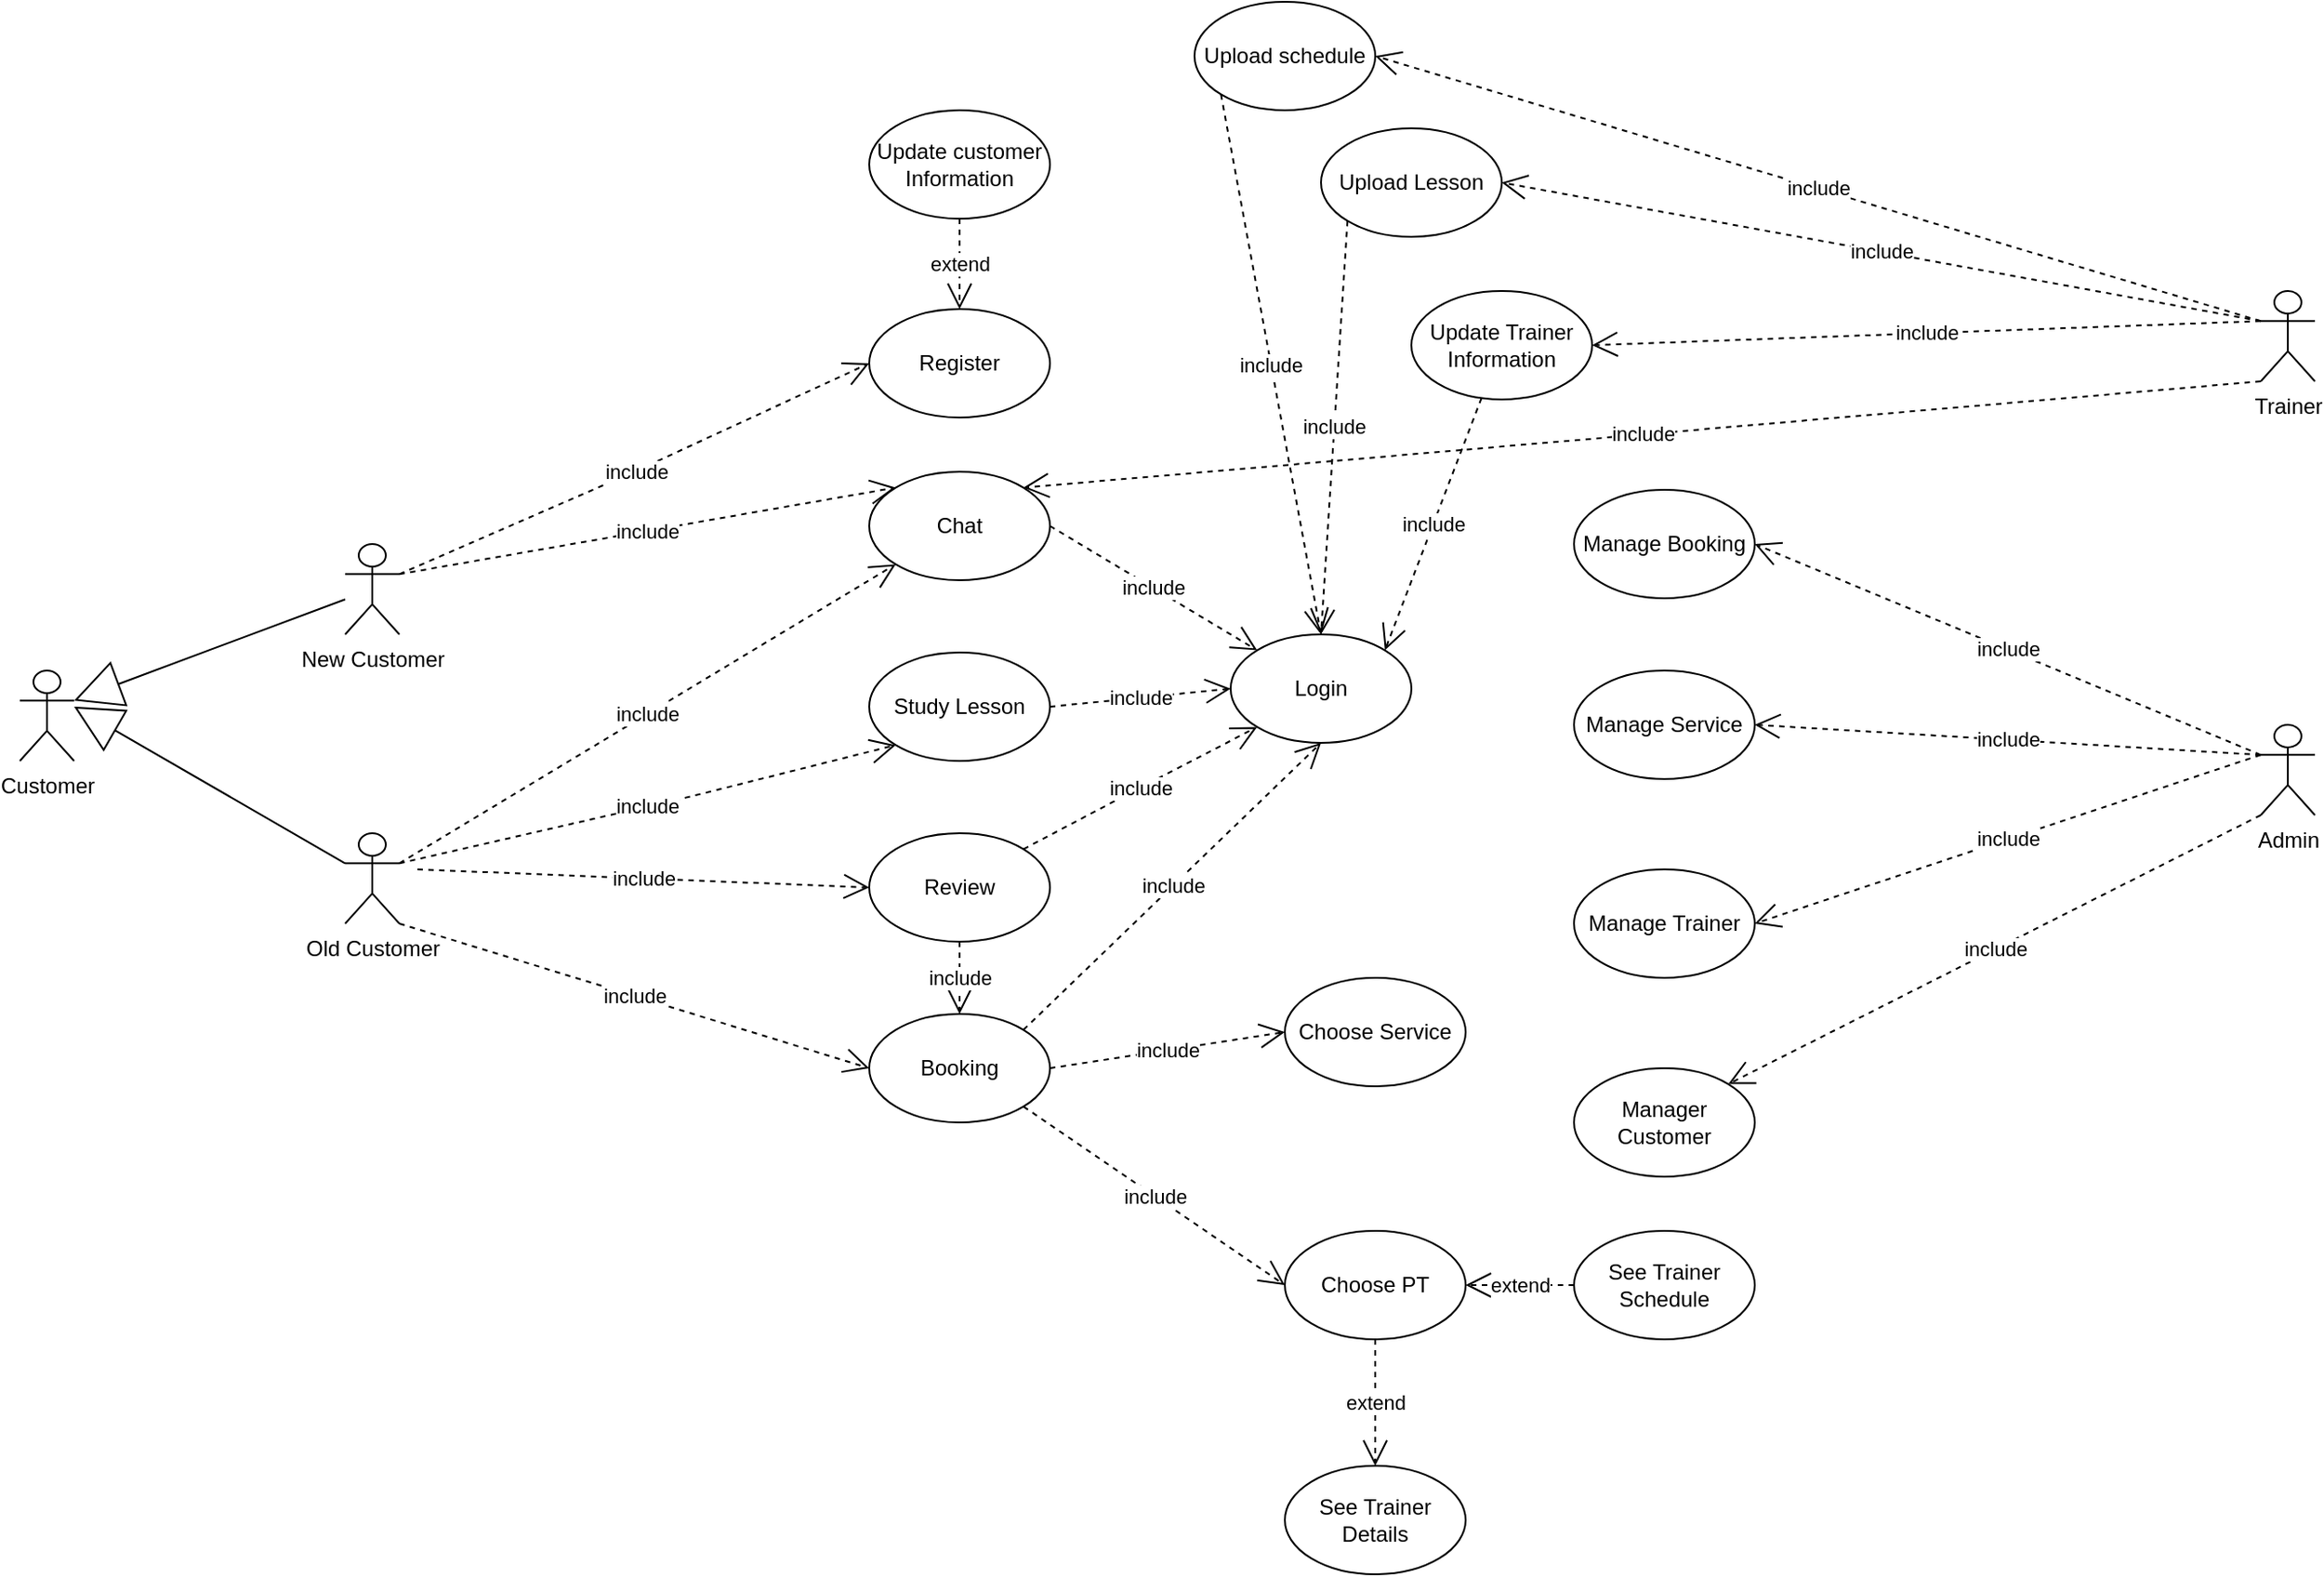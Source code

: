 <mxfile version="13.7.9" type="github">
  <diagram id="rZBaU04stiPMk3SZJmmc" name="Page-1">
    <mxGraphModel dx="1426" dy="783" grid="1" gridSize="10" guides="1" tooltips="1" connect="1" arrows="1" fold="1" page="1" pageScale="1" pageWidth="1100" pageHeight="1700" math="0" shadow="0">
      <root>
        <mxCell id="0" />
        <mxCell id="1" parent="0" />
        <mxCell id="SoXF86wuX2_m7fPJKhFs-39" value="Customer" style="shape=umlActor;verticalLabelPosition=bottom;verticalAlign=top;html=1;labelPosition=center;align=center;" parent="1" vertex="1">
          <mxGeometry x="170" y="1210" width="30" height="50" as="geometry" />
        </mxCell>
        <mxCell id="SoXF86wuX2_m7fPJKhFs-41" value="New Customer" style="shape=umlActor;verticalLabelPosition=bottom;verticalAlign=top;html=1;labelPosition=center;align=center;" parent="1" vertex="1">
          <mxGeometry x="350" y="1140" width="30" height="50" as="geometry" />
        </mxCell>
        <mxCell id="SoXF86wuX2_m7fPJKhFs-42" value="Old Customer" style="shape=umlActor;verticalLabelPosition=bottom;verticalAlign=top;html=1;labelPosition=center;align=center;" parent="1" vertex="1">
          <mxGeometry x="350" y="1300" width="30" height="50" as="geometry" />
        </mxCell>
        <mxCell id="SoXF86wuX2_m7fPJKhFs-43" value="Chat" style="ellipse;whiteSpace=wrap;html=1;" parent="1" vertex="1">
          <mxGeometry x="640" y="1100" width="100" height="60" as="geometry" />
        </mxCell>
        <mxCell id="SoXF86wuX2_m7fPJKhFs-44" value="Register" style="ellipse;whiteSpace=wrap;html=1;" parent="1" vertex="1">
          <mxGeometry x="640" y="1010" width="100" height="60" as="geometry" />
        </mxCell>
        <mxCell id="SoXF86wuX2_m7fPJKhFs-45" value="Trainer" style="shape=umlActor;verticalLabelPosition=bottom;verticalAlign=top;html=1;labelPosition=center;align=center;" parent="1" vertex="1">
          <mxGeometry x="1410" y="1000" width="30" height="50" as="geometry" />
        </mxCell>
        <mxCell id="SoXF86wuX2_m7fPJKhFs-46" value="Admin" style="shape=umlActor;verticalLabelPosition=bottom;verticalAlign=top;html=1;labelPosition=center;align=center;" parent="1" vertex="1">
          <mxGeometry x="1410" y="1240" width="30" height="50" as="geometry" />
        </mxCell>
        <mxCell id="SoXF86wuX2_m7fPJKhFs-47" value="Study Lesson" style="ellipse;whiteSpace=wrap;html=1;" parent="1" vertex="1">
          <mxGeometry x="640" y="1200" width="100" height="60" as="geometry" />
        </mxCell>
        <mxCell id="SoXF86wuX2_m7fPJKhFs-48" value="Review" style="ellipse;whiteSpace=wrap;html=1;" parent="1" vertex="1">
          <mxGeometry x="640" y="1300" width="100" height="60" as="geometry" />
        </mxCell>
        <mxCell id="SoXF86wuX2_m7fPJKhFs-49" value="Booking" style="ellipse;whiteSpace=wrap;html=1;" parent="1" vertex="1">
          <mxGeometry x="640" y="1400" width="100" height="60" as="geometry" />
        </mxCell>
        <mxCell id="SoXF86wuX2_m7fPJKhFs-50" value="Upload Lesson" style="ellipse;whiteSpace=wrap;html=1;" parent="1" vertex="1">
          <mxGeometry x="890" y="910" width="100" height="60" as="geometry" />
        </mxCell>
        <mxCell id="SoXF86wuX2_m7fPJKhFs-51" value="Login" style="ellipse;whiteSpace=wrap;html=1;" parent="1" vertex="1">
          <mxGeometry x="840" y="1190" width="100" height="60" as="geometry" />
        </mxCell>
        <mxCell id="SoXF86wuX2_m7fPJKhFs-52" value="Choose PT" style="ellipse;whiteSpace=wrap;html=1;" parent="1" vertex="1">
          <mxGeometry x="870" y="1520" width="100" height="60" as="geometry" />
        </mxCell>
        <mxCell id="SoXF86wuX2_m7fPJKhFs-53" value="Choose Service" style="ellipse;whiteSpace=wrap;html=1;" parent="1" vertex="1">
          <mxGeometry x="870" y="1380" width="100" height="60" as="geometry" />
        </mxCell>
        <mxCell id="SoXF86wuX2_m7fPJKhFs-54" value="Manage Service" style="ellipse;whiteSpace=wrap;html=1;" parent="1" vertex="1">
          <mxGeometry x="1030" y="1210" width="100" height="60" as="geometry" />
        </mxCell>
        <mxCell id="Vi-9CoD4SaAg4djCjcxH-1" value="Manage Booking" style="ellipse;whiteSpace=wrap;html=1;" vertex="1" parent="1">
          <mxGeometry x="1030" y="1110" width="100" height="60" as="geometry" />
        </mxCell>
        <mxCell id="Vi-9CoD4SaAg4djCjcxH-2" value="Manage Trainer" style="ellipse;whiteSpace=wrap;html=1;" vertex="1" parent="1">
          <mxGeometry x="1030" y="1320" width="100" height="60" as="geometry" />
        </mxCell>
        <mxCell id="Vi-9CoD4SaAg4djCjcxH-3" value="Manager Customer" style="ellipse;whiteSpace=wrap;html=1;" vertex="1" parent="1">
          <mxGeometry x="1030" y="1430" width="100" height="60" as="geometry" />
        </mxCell>
        <mxCell id="Vi-9CoD4SaAg4djCjcxH-5" value="" style="endArrow=block;endFill=0;endSize=24;html=1;entryX=1;entryY=0.333;entryDx=0;entryDy=0;entryPerimeter=0;" edge="1" parent="1" source="SoXF86wuX2_m7fPJKhFs-41" target="SoXF86wuX2_m7fPJKhFs-39">
          <mxGeometry width="160" relative="1" as="geometry">
            <mxPoint x="140" y="1370" as="sourcePoint" />
            <mxPoint x="300" y="1370" as="targetPoint" />
          </mxGeometry>
        </mxCell>
        <mxCell id="Vi-9CoD4SaAg4djCjcxH-6" value="" style="endArrow=block;endFill=0;endSize=24;html=1;exitX=0;exitY=0.333;exitDx=0;exitDy=0;exitPerimeter=0;" edge="1" parent="1" source="SoXF86wuX2_m7fPJKhFs-42">
          <mxGeometry width="160" relative="1" as="geometry">
            <mxPoint x="200" y="1370" as="sourcePoint" />
            <mxPoint x="200" y="1230" as="targetPoint" />
          </mxGeometry>
        </mxCell>
        <mxCell id="Vi-9CoD4SaAg4djCjcxH-7" value="include" style="endArrow=open;endSize=12;dashed=1;html=1;exitX=1;exitY=0.333;exitDx=0;exitDy=0;exitPerimeter=0;entryX=0;entryY=0.5;entryDx=0;entryDy=0;" edge="1" parent="1" source="SoXF86wuX2_m7fPJKhFs-41" target="SoXF86wuX2_m7fPJKhFs-44">
          <mxGeometry width="160" relative="1" as="geometry">
            <mxPoint x="460" y="1020" as="sourcePoint" />
            <mxPoint x="620" y="1020" as="targetPoint" />
            <Array as="points">
              <mxPoint x="510" y="1100" />
            </Array>
          </mxGeometry>
        </mxCell>
        <mxCell id="Vi-9CoD4SaAg4djCjcxH-8" value="include" style="endArrow=open;endSize=12;dashed=1;html=1;exitX=1;exitY=0.333;exitDx=0;exitDy=0;exitPerimeter=0;entryX=0;entryY=1;entryDx=0;entryDy=0;" edge="1" parent="1" source="SoXF86wuX2_m7fPJKhFs-42" target="SoXF86wuX2_m7fPJKhFs-43">
          <mxGeometry width="160" relative="1" as="geometry">
            <mxPoint x="380" y="1320" as="sourcePoint" />
            <mxPoint x="640.0" y="1203.333" as="targetPoint" />
            <Array as="points" />
          </mxGeometry>
        </mxCell>
        <mxCell id="Vi-9CoD4SaAg4djCjcxH-9" value="include" style="endArrow=open;endSize=12;dashed=1;html=1;exitX=1;exitY=0.333;exitDx=0;exitDy=0;exitPerimeter=0;entryX=0;entryY=1;entryDx=0;entryDy=0;" edge="1" parent="1" source="SoXF86wuX2_m7fPJKhFs-42" target="SoXF86wuX2_m7fPJKhFs-47">
          <mxGeometry width="160" relative="1" as="geometry">
            <mxPoint x="410" y="1336.67" as="sourcePoint" />
            <mxPoint x="670.0" y="1220.003" as="targetPoint" />
            <Array as="points">
              <mxPoint x="540" y="1280.003" />
            </Array>
          </mxGeometry>
        </mxCell>
        <mxCell id="Vi-9CoD4SaAg4djCjcxH-10" value="include" style="endArrow=open;endSize=12;dashed=1;html=1;entryX=0;entryY=0.5;entryDx=0;entryDy=0;" edge="1" parent="1" target="SoXF86wuX2_m7fPJKhFs-48">
          <mxGeometry width="160" relative="1" as="geometry">
            <mxPoint x="390" y="1320" as="sourcePoint" />
            <mxPoint x="690.0" y="1243.333" as="targetPoint" />
            <Array as="points" />
          </mxGeometry>
        </mxCell>
        <mxCell id="Vi-9CoD4SaAg4djCjcxH-11" value="include" style="endArrow=open;endSize=12;dashed=1;html=1;exitX=1;exitY=1;exitDx=0;exitDy=0;exitPerimeter=0;entryX=0;entryY=0.5;entryDx=0;entryDy=0;" edge="1" parent="1" source="SoXF86wuX2_m7fPJKhFs-42" target="SoXF86wuX2_m7fPJKhFs-49">
          <mxGeometry width="160" relative="1" as="geometry">
            <mxPoint x="460" y="1440" as="sourcePoint" />
            <mxPoint x="720.0" y="1323.333" as="targetPoint" />
            <Array as="points" />
          </mxGeometry>
        </mxCell>
        <mxCell id="Vi-9CoD4SaAg4djCjcxH-12" value="include" style="endArrow=open;endSize=12;dashed=1;html=1;exitX=1;exitY=0.5;exitDx=0;exitDy=0;entryX=0;entryY=0.5;entryDx=0;entryDy=0;" edge="1" parent="1" source="SoXF86wuX2_m7fPJKhFs-49" target="SoXF86wuX2_m7fPJKhFs-53">
          <mxGeometry width="160" relative="1" as="geometry">
            <mxPoint x="780" y="1500" as="sourcePoint" />
            <mxPoint x="1040.0" y="1383.333" as="targetPoint" />
            <Array as="points" />
          </mxGeometry>
        </mxCell>
        <mxCell id="Vi-9CoD4SaAg4djCjcxH-13" value="include" style="endArrow=open;endSize=12;dashed=1;html=1;exitX=1;exitY=1;exitDx=0;exitDy=0;entryX=0;entryY=0.5;entryDx=0;entryDy=0;" edge="1" parent="1" source="SoXF86wuX2_m7fPJKhFs-49" target="SoXF86wuX2_m7fPJKhFs-52">
          <mxGeometry width="160" relative="1" as="geometry">
            <mxPoint x="730" y="1510" as="sourcePoint" />
            <mxPoint x="990.0" y="1393.333" as="targetPoint" />
            <Array as="points" />
          </mxGeometry>
        </mxCell>
        <mxCell id="Vi-9CoD4SaAg4djCjcxH-14" value="include" style="endArrow=open;endSize=12;dashed=1;html=1;entryX=0.5;entryY=0;entryDx=0;entryDy=0;exitX=0.5;exitY=1;exitDx=0;exitDy=0;" edge="1" parent="1" source="SoXF86wuX2_m7fPJKhFs-48" target="SoXF86wuX2_m7fPJKhFs-49">
          <mxGeometry width="160" relative="1" as="geometry">
            <mxPoint x="760" y="1360" as="sourcePoint" />
            <mxPoint x="1020.0" y="1243.333" as="targetPoint" />
            <Array as="points" />
          </mxGeometry>
        </mxCell>
        <mxCell id="Vi-9CoD4SaAg4djCjcxH-15" value="include" style="endArrow=open;endSize=12;dashed=1;html=1;exitX=1;exitY=0;exitDx=0;exitDy=0;entryX=0;entryY=1;entryDx=0;entryDy=0;" edge="1" parent="1" source="SoXF86wuX2_m7fPJKhFs-48" target="SoXF86wuX2_m7fPJKhFs-51">
          <mxGeometry width="160" relative="1" as="geometry">
            <mxPoint x="800" y="1320" as="sourcePoint" />
            <mxPoint x="1060.0" y="1203.333" as="targetPoint" />
            <Array as="points">
              <mxPoint x="780" y="1280" />
            </Array>
          </mxGeometry>
        </mxCell>
        <mxCell id="Vi-9CoD4SaAg4djCjcxH-16" value="include" style="endArrow=open;endSize=12;dashed=1;html=1;exitX=1;exitY=0.5;exitDx=0;exitDy=0;entryX=0;entryY=0.5;entryDx=0;entryDy=0;" edge="1" parent="1" source="SoXF86wuX2_m7fPJKhFs-47" target="SoXF86wuX2_m7fPJKhFs-51">
          <mxGeometry width="160" relative="1" as="geometry">
            <mxPoint x="790" y="1100" as="sourcePoint" />
            <mxPoint x="1050.0" y="983.333" as="targetPoint" />
            <Array as="points" />
          </mxGeometry>
        </mxCell>
        <mxCell id="Vi-9CoD4SaAg4djCjcxH-18" value="include" style="endArrow=open;endSize=12;dashed=1;html=1;exitX=1;exitY=0.5;exitDx=0;exitDy=0;entryX=0;entryY=0;entryDx=0;entryDy=0;" edge="1" parent="1" source="SoXF86wuX2_m7fPJKhFs-43" target="SoXF86wuX2_m7fPJKhFs-51">
          <mxGeometry width="160" relative="1" as="geometry">
            <mxPoint x="820" y="1100" as="sourcePoint" />
            <mxPoint x="1080.0" y="983.333" as="targetPoint" />
            <Array as="points" />
          </mxGeometry>
        </mxCell>
        <mxCell id="Vi-9CoD4SaAg4djCjcxH-19" value="include" style="endArrow=open;endSize=12;dashed=1;html=1;exitX=0;exitY=1;exitDx=0;exitDy=0;exitPerimeter=0;entryX=1;entryY=0;entryDx=0;entryDy=0;" edge="1" parent="1" source="SoXF86wuX2_m7fPJKhFs-45" target="SoXF86wuX2_m7fPJKhFs-43">
          <mxGeometry width="160" relative="1" as="geometry">
            <mxPoint x="990" y="1030" as="sourcePoint" />
            <mxPoint x="1250.0" y="913.333" as="targetPoint" />
            <Array as="points" />
          </mxGeometry>
        </mxCell>
        <mxCell id="Vi-9CoD4SaAg4djCjcxH-20" value="include" style="endArrow=open;endSize=12;dashed=1;html=1;exitX=0;exitY=1;exitDx=0;exitDy=0;exitPerimeter=0;entryX=1;entryY=0;entryDx=0;entryDy=0;" edge="1" parent="1" source="SoXF86wuX2_m7fPJKhFs-46" target="Vi-9CoD4SaAg4djCjcxH-3">
          <mxGeometry width="160" relative="1" as="geometry">
            <mxPoint x="1270" y="1530" as="sourcePoint" />
            <mxPoint x="1530.0" y="1413.333" as="targetPoint" />
            <Array as="points" />
          </mxGeometry>
        </mxCell>
        <mxCell id="Vi-9CoD4SaAg4djCjcxH-21" value="include" style="endArrow=open;endSize=12;dashed=1;html=1;exitX=0;exitY=0.333;exitDx=0;exitDy=0;exitPerimeter=0;entryX=1;entryY=0.5;entryDx=0;entryDy=0;" edge="1" parent="1" source="SoXF86wuX2_m7fPJKhFs-46" target="Vi-9CoD4SaAg4djCjcxH-2">
          <mxGeometry width="160" relative="1" as="geometry">
            <mxPoint x="1180" y="1190" as="sourcePoint" />
            <mxPoint x="1440.0" y="1073.333" as="targetPoint" />
            <Array as="points" />
          </mxGeometry>
        </mxCell>
        <mxCell id="Vi-9CoD4SaAg4djCjcxH-22" value="include" style="endArrow=open;endSize=12;dashed=1;html=1;exitX=0;exitY=0.333;exitDx=0;exitDy=0;exitPerimeter=0;entryX=1;entryY=0.5;entryDx=0;entryDy=0;" edge="1" parent="1" source="SoXF86wuX2_m7fPJKhFs-46" target="SoXF86wuX2_m7fPJKhFs-54">
          <mxGeometry width="160" relative="1" as="geometry">
            <mxPoint x="1200" y="1170" as="sourcePoint" />
            <mxPoint x="1460.0" y="1053.333" as="targetPoint" />
            <Array as="points" />
          </mxGeometry>
        </mxCell>
        <mxCell id="Vi-9CoD4SaAg4djCjcxH-23" value="include" style="endArrow=open;endSize=12;dashed=1;html=1;exitX=0;exitY=0.333;exitDx=0;exitDy=0;exitPerimeter=0;entryX=1;entryY=0.5;entryDx=0;entryDy=0;" edge="1" parent="1" source="SoXF86wuX2_m7fPJKhFs-46" target="Vi-9CoD4SaAg4djCjcxH-1">
          <mxGeometry width="160" relative="1" as="geometry">
            <mxPoint x="1190" y="1120" as="sourcePoint" />
            <mxPoint x="1450.0" y="1003.333" as="targetPoint" />
            <Array as="points" />
          </mxGeometry>
        </mxCell>
        <mxCell id="Vi-9CoD4SaAg4djCjcxH-24" value="include" style="endArrow=open;endSize=12;dashed=1;html=1;exitX=1;exitY=0.333;exitDx=0;exitDy=0;exitPerimeter=0;entryX=0;entryY=0;entryDx=0;entryDy=0;" edge="1" parent="1" source="SoXF86wuX2_m7fPJKhFs-41" target="SoXF86wuX2_m7fPJKhFs-43">
          <mxGeometry width="160" relative="1" as="geometry">
            <mxPoint x="480" y="970" as="sourcePoint" />
            <mxPoint x="740.0" y="853.333" as="targetPoint" />
            <Array as="points" />
          </mxGeometry>
        </mxCell>
        <mxCell id="Vi-9CoD4SaAg4djCjcxH-25" value="include" style="endArrow=open;endSize=12;dashed=1;html=1;exitX=0;exitY=0.333;exitDx=0;exitDy=0;exitPerimeter=0;entryX=1;entryY=0.5;entryDx=0;entryDy=0;" edge="1" parent="1" source="SoXF86wuX2_m7fPJKhFs-45" target="SoXF86wuX2_m7fPJKhFs-50">
          <mxGeometry width="160" relative="1" as="geometry">
            <mxPoint x="1030" y="980" as="sourcePoint" />
            <mxPoint x="1290.0" y="863.333" as="targetPoint" />
            <Array as="points" />
          </mxGeometry>
        </mxCell>
        <mxCell id="Vi-9CoD4SaAg4djCjcxH-26" value="include" style="endArrow=open;endSize=12;dashed=1;html=1;exitX=1;exitY=0;exitDx=0;exitDy=0;entryX=0.5;entryY=1;entryDx=0;entryDy=0;" edge="1" parent="1" source="SoXF86wuX2_m7fPJKhFs-49" target="SoXF86wuX2_m7fPJKhFs-51">
          <mxGeometry width="160" relative="1" as="geometry">
            <mxPoint x="800" y="1380" as="sourcePoint" />
            <mxPoint x="1060.0" y="1263.333" as="targetPoint" />
            <Array as="points" />
          </mxGeometry>
        </mxCell>
        <mxCell id="Vi-9CoD4SaAg4djCjcxH-27" value="Update Trainer Information" style="ellipse;whiteSpace=wrap;html=1;" vertex="1" parent="1">
          <mxGeometry x="940" y="1000" width="100" height="60" as="geometry" />
        </mxCell>
        <mxCell id="Vi-9CoD4SaAg4djCjcxH-28" value="Update customer Information" style="ellipse;whiteSpace=wrap;html=1;" vertex="1" parent="1">
          <mxGeometry x="640" y="900" width="100" height="60" as="geometry" />
        </mxCell>
        <mxCell id="Vi-9CoD4SaAg4djCjcxH-29" value="extend" style="endArrow=open;endSize=12;dashed=1;html=1;exitX=0.5;exitY=1;exitDx=0;exitDy=0;entryX=0.5;entryY=0;entryDx=0;entryDy=0;" edge="1" parent="1" source="Vi-9CoD4SaAg4djCjcxH-28" target="SoXF86wuX2_m7fPJKhFs-44">
          <mxGeometry width="160" relative="1" as="geometry">
            <mxPoint x="450" y="910" as="sourcePoint" />
            <mxPoint x="710.0" y="793.333" as="targetPoint" />
            <Array as="points">
              <mxPoint x="690" y="980" />
            </Array>
          </mxGeometry>
        </mxCell>
        <mxCell id="Vi-9CoD4SaAg4djCjcxH-30" value="See Trainer Details" style="ellipse;whiteSpace=wrap;html=1;" vertex="1" parent="1">
          <mxGeometry x="870" y="1650" width="100" height="60" as="geometry" />
        </mxCell>
        <mxCell id="Vi-9CoD4SaAg4djCjcxH-31" value="extend" style="endArrow=open;endSize=12;dashed=1;html=1;exitX=0.5;exitY=1;exitDx=0;exitDy=0;entryX=0.5;entryY=0;entryDx=0;entryDy=0;" edge="1" parent="1" source="SoXF86wuX2_m7fPJKhFs-52" target="Vi-9CoD4SaAg4djCjcxH-30">
          <mxGeometry width="160" relative="1" as="geometry">
            <mxPoint x="690" y="1480" as="sourcePoint" />
            <mxPoint x="690" y="1530" as="targetPoint" />
            <Array as="points" />
          </mxGeometry>
        </mxCell>
        <mxCell id="Vi-9CoD4SaAg4djCjcxH-32" value="include" style="endArrow=open;endSize=12;dashed=1;html=1;exitX=0;exitY=0.333;exitDx=0;exitDy=0;exitPerimeter=0;entryX=1;entryY=0.5;entryDx=0;entryDy=0;" edge="1" parent="1" source="SoXF86wuX2_m7fPJKhFs-45" target="Vi-9CoD4SaAg4djCjcxH-27">
          <mxGeometry width="160" relative="1" as="geometry">
            <mxPoint x="1000" y="1020" as="sourcePoint" />
            <mxPoint x="510" y="963.333" as="targetPoint" />
            <Array as="points" />
          </mxGeometry>
        </mxCell>
        <mxCell id="Vi-9CoD4SaAg4djCjcxH-33" value="Upload schedule" style="ellipse;whiteSpace=wrap;html=1;" vertex="1" parent="1">
          <mxGeometry x="820" y="840" width="100" height="60" as="geometry" />
        </mxCell>
        <mxCell id="Vi-9CoD4SaAg4djCjcxH-34" value="include" style="endArrow=open;endSize=12;dashed=1;html=1;exitX=0;exitY=0.333;exitDx=0;exitDy=0;exitPerimeter=0;entryX=1;entryY=0.5;entryDx=0;entryDy=0;" edge="1" parent="1" source="SoXF86wuX2_m7fPJKhFs-45" target="Vi-9CoD4SaAg4djCjcxH-33">
          <mxGeometry width="160" relative="1" as="geometry">
            <mxPoint x="1060" y="870" as="sourcePoint" />
            <mxPoint x="570" y="813.333" as="targetPoint" />
            <Array as="points" />
          </mxGeometry>
        </mxCell>
        <mxCell id="Vi-9CoD4SaAg4djCjcxH-35" value="See Trainer Schedule" style="ellipse;whiteSpace=wrap;html=1;" vertex="1" parent="1">
          <mxGeometry x="1030" y="1520" width="100" height="60" as="geometry" />
        </mxCell>
        <mxCell id="Vi-9CoD4SaAg4djCjcxH-36" value="extend" style="endArrow=open;endSize=12;dashed=1;html=1;exitX=0;exitY=0.5;exitDx=0;exitDy=0;entryX=1;entryY=0.5;entryDx=0;entryDy=0;" edge="1" parent="1" source="Vi-9CoD4SaAg4djCjcxH-35" target="SoXF86wuX2_m7fPJKhFs-52">
          <mxGeometry width="160" relative="1" as="geometry">
            <mxPoint x="1010" y="1520" as="sourcePoint" />
            <mxPoint x="1010" y="1590" as="targetPoint" />
            <Array as="points" />
          </mxGeometry>
        </mxCell>
        <mxCell id="Vi-9CoD4SaAg4djCjcxH-37" value="include" style="endArrow=open;endSize=12;dashed=1;html=1;entryX=1;entryY=0;entryDx=0;entryDy=0;" edge="1" parent="1" source="Vi-9CoD4SaAg4djCjcxH-27" target="SoXF86wuX2_m7fPJKhFs-51">
          <mxGeometry width="160" relative="1" as="geometry">
            <mxPoint x="860" y="1020" as="sourcePoint" />
            <mxPoint x="175.355" y="1078.787" as="targetPoint" />
            <Array as="points" />
          </mxGeometry>
        </mxCell>
        <mxCell id="Vi-9CoD4SaAg4djCjcxH-38" value="include" style="endArrow=open;endSize=12;dashed=1;html=1;exitX=0;exitY=1;exitDx=0;exitDy=0;entryX=0.5;entryY=0;entryDx=0;entryDy=0;" edge="1" parent="1" source="SoXF86wuX2_m7fPJKhFs-50" target="SoXF86wuX2_m7fPJKhFs-51">
          <mxGeometry width="160" relative="1" as="geometry">
            <mxPoint x="860" y="990" as="sourcePoint" />
            <mxPoint x="175.355" y="1048.787" as="targetPoint" />
            <Array as="points" />
          </mxGeometry>
        </mxCell>
        <mxCell id="Vi-9CoD4SaAg4djCjcxH-39" value="include" style="endArrow=open;endSize=12;dashed=1;html=1;exitX=0;exitY=1;exitDx=0;exitDy=0;entryX=0.5;entryY=0;entryDx=0;entryDy=0;" edge="1" parent="1" source="Vi-9CoD4SaAg4djCjcxH-33" target="SoXF86wuX2_m7fPJKhFs-51">
          <mxGeometry width="160" relative="1" as="geometry">
            <mxPoint x="810" y="990" as="sourcePoint" />
            <mxPoint x="125.355" y="1048.787" as="targetPoint" />
            <Array as="points" />
          </mxGeometry>
        </mxCell>
      </root>
    </mxGraphModel>
  </diagram>
</mxfile>
